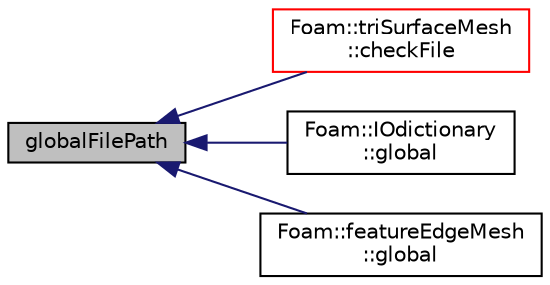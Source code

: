 digraph "globalFilePath"
{
  bgcolor="transparent";
  edge [fontname="Helvetica",fontsize="10",labelfontname="Helvetica",labelfontsize="10"];
  node [fontname="Helvetica",fontsize="10",shape=record];
  rankdir="LR";
  Node1 [label="globalFilePath",height=0.2,width=0.4,color="black", fillcolor="grey75", style="filled" fontcolor="black"];
  Node1 -> Node2 [dir="back",color="midnightblue",fontsize="10",style="solid",fontname="Helvetica"];
  Node2 [label="Foam::triSurfaceMesh\l::checkFile",height=0.2,width=0.4,color="red",URL="$classFoam_1_1triSurfaceMesh.html#afe81be0d6254a59c16e88bae1aea642c",tooltip="Return fileName to load IOobject from. "];
  Node1 -> Node3 [dir="back",color="midnightblue",fontsize="10",style="solid",fontname="Helvetica"];
  Node3 [label="Foam::IOdictionary\l::global",height=0.2,width=0.4,color="black",URL="$classFoam_1_1IOdictionary.html#a93cc423b0d11a76871e1de852dedb7c1",tooltip="Is object global. "];
  Node1 -> Node4 [dir="back",color="midnightblue",fontsize="10",style="solid",fontname="Helvetica"];
  Node4 [label="Foam::featureEdgeMesh\l::global",height=0.2,width=0.4,color="black",URL="$classFoam_1_1featureEdgeMesh.html#a93cc423b0d11a76871e1de852dedb7c1",tooltip="Is object global. "];
}
